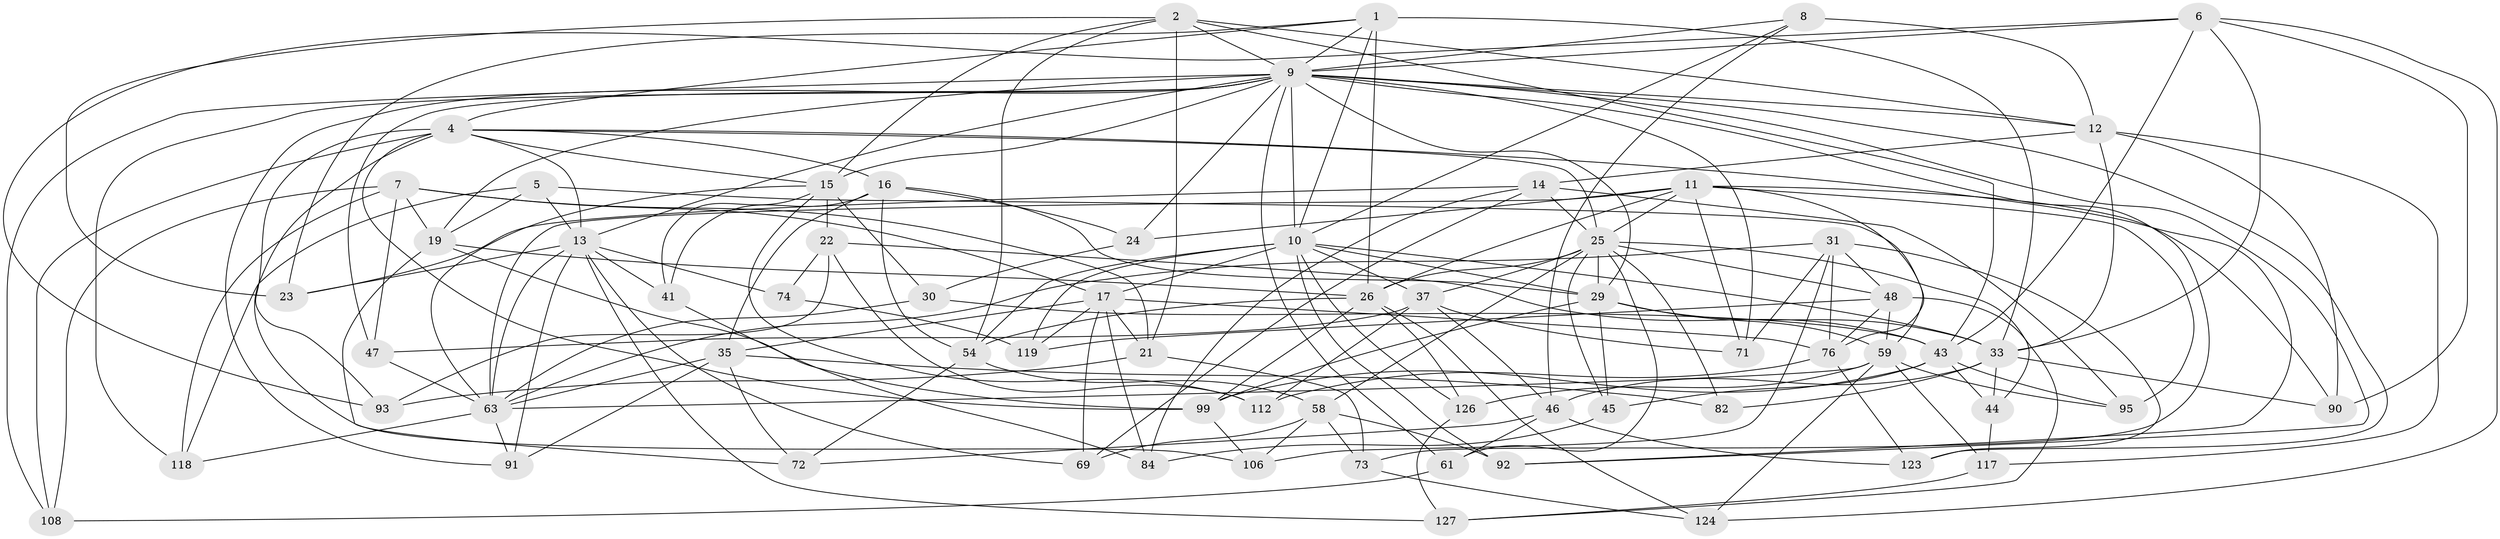 // original degree distribution, {4: 1.0}
// Generated by graph-tools (version 1.1) at 2025/16/03/09/25 04:16:40]
// undirected, 65 vertices, 189 edges
graph export_dot {
graph [start="1"]
  node [color=gray90,style=filled];
  1 [super="+79"];
  2 [super="+3"];
  4 [super="+18"];
  5;
  6 [super="+49"];
  7 [super="+50"];
  8 [super="+100"];
  9 [super="+87+66+75"];
  10 [super="+36+115+68+56"];
  11 [super="+111+98"];
  12 [super="+131+80"];
  13 [super="+20"];
  14 [super="+101"];
  15 [super="+65"];
  16 [super="+55"];
  17 [super="+40+28"];
  19 [super="+96"];
  21 [super="+53"];
  22 [super="+88"];
  23;
  24;
  25 [super="+57+105+77"];
  26 [super="+27+42"];
  29 [super="+121+86"];
  30;
  31 [super="+89"];
  33 [super="+34+52"];
  35 [super="+114"];
  37 [super="+38"];
  41;
  43 [super="+125+83"];
  44;
  45;
  46 [super="+107"];
  47;
  48 [super="+64"];
  54 [super="+110"];
  58 [super="+103"];
  59 [super="+109"];
  61;
  63 [super="+81+67"];
  69;
  71;
  72;
  73;
  74;
  76 [super="+94"];
  82;
  84;
  90;
  91;
  92;
  93;
  95;
  99 [super="+113"];
  106;
  108;
  112;
  117;
  118;
  119;
  123;
  124;
  126;
  127;
  1 -- 23;
  1 -- 26;
  1 -- 10;
  1 -- 9;
  1 -- 33;
  1 -- 4;
  2 -- 12;
  2 -- 9;
  2 -- 21 [weight=2];
  2 -- 23;
  2 -- 54;
  2 -- 43;
  2 -- 15;
  4 -- 108;
  4 -- 25;
  4 -- 99;
  4 -- 16;
  4 -- 93;
  4 -- 106;
  4 -- 92;
  4 -- 13;
  4 -- 15;
  5 -- 118;
  5 -- 19;
  5 -- 13;
  5 -- 59;
  6 -- 90;
  6 -- 33;
  6 -- 43;
  6 -- 9;
  6 -- 124;
  6 -- 93;
  7 -- 47;
  7 -- 19;
  7 -- 17;
  7 -- 108;
  7 -- 21;
  7 -- 118;
  8 -- 10 [weight=2];
  8 -- 12 [weight=2];
  8 -- 46;
  8 -- 9;
  9 -- 91;
  9 -- 118;
  9 -- 15;
  9 -- 92;
  9 -- 73;
  9 -- 10;
  9 -- 123;
  9 -- 61;
  9 -- 47;
  9 -- 108;
  9 -- 19;
  9 -- 71;
  9 -- 12;
  9 -- 24;
  9 -- 13;
  9 -- 29;
  10 -- 17;
  10 -- 126;
  10 -- 54;
  10 -- 37;
  10 -- 119;
  10 -- 92;
  10 -- 33;
  10 -- 29;
  11 -- 90;
  11 -- 24;
  11 -- 26;
  11 -- 76;
  11 -- 71;
  11 -- 25;
  11 -- 63;
  11 -- 95;
  12 -- 90;
  12 -- 117;
  12 -- 14;
  12 -- 33;
  13 -- 69;
  13 -- 127;
  13 -- 41;
  13 -- 74;
  13 -- 23;
  13 -- 91;
  13 -- 63;
  14 -- 95;
  14 -- 84;
  14 -- 69;
  14 -- 23;
  14 -- 25;
  15 -- 112;
  15 -- 22;
  15 -- 41;
  15 -- 63;
  15 -- 30;
  16 -- 54;
  16 -- 24;
  16 -- 35;
  16 -- 41;
  16 -- 29;
  17 -- 35;
  17 -- 84;
  17 -- 69;
  17 -- 119;
  17 -- 76;
  17 -- 21;
  19 -- 26;
  19 -- 72;
  19 -- 99;
  21 -- 93;
  21 -- 73;
  22 -- 74 [weight=2];
  22 -- 43;
  22 -- 112;
  22 -- 93;
  24 -- 30;
  25 -- 82;
  25 -- 45;
  25 -- 61;
  25 -- 29;
  25 -- 48;
  25 -- 26;
  25 -- 58;
  25 -- 44;
  25 -- 37;
  26 -- 126;
  26 -- 99;
  26 -- 124;
  26 -- 54;
  29 -- 99;
  29 -- 45;
  29 -- 59;
  29 -- 33;
  30 -- 43;
  30 -- 63;
  31 -- 71;
  31 -- 76;
  31 -- 123;
  31 -- 48;
  31 -- 106;
  31 -- 63;
  33 -- 82 [weight=2];
  33 -- 44;
  33 -- 90;
  33 -- 46;
  35 -- 91;
  35 -- 72;
  35 -- 82;
  35 -- 63;
  37 -- 46;
  37 -- 112;
  37 -- 47;
  37 -- 71;
  41 -- 84;
  43 -- 45;
  43 -- 99;
  43 -- 44;
  43 -- 95;
  44 -- 117;
  45 -- 84;
  46 -- 123;
  46 -- 72;
  46 -- 61;
  47 -- 63;
  48 -- 119;
  48 -- 59;
  48 -- 127;
  48 -- 76;
  54 -- 72;
  54 -- 58;
  58 -- 73;
  58 -- 92;
  58 -- 69;
  58 -- 106;
  59 -- 95;
  59 -- 124;
  59 -- 126;
  59 -- 117;
  59 -- 63;
  61 -- 108;
  63 -- 91;
  63 -- 118;
  73 -- 124;
  74 -- 119;
  76 -- 112;
  76 -- 123;
  99 -- 106;
  117 -- 127;
  126 -- 127;
}
